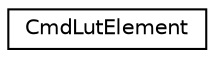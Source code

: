 digraph "Graphical Class Hierarchy"
{
  edge [fontname="Helvetica",fontsize="10",labelfontname="Helvetica",labelfontsize="10"];
  node [fontname="Helvetica",fontsize="10",shape=record];
  rankdir="LR";
  Node0 [label="CmdLutElement",height=0.2,width=0.4,color="black", fillcolor="white", style="filled",URL="$structCmdLutElement.html"];
}
